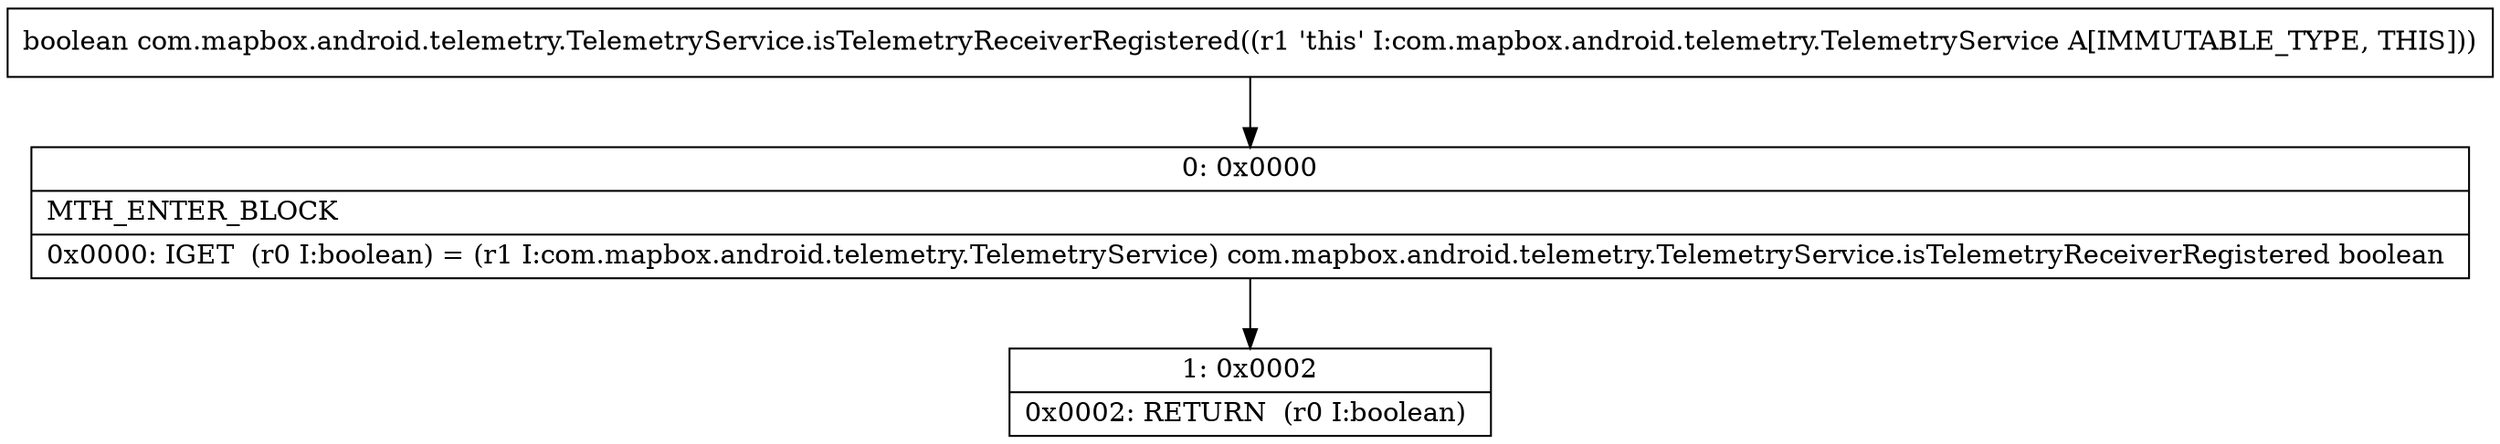 digraph "CFG forcom.mapbox.android.telemetry.TelemetryService.isTelemetryReceiverRegistered()Z" {
Node_0 [shape=record,label="{0\:\ 0x0000|MTH_ENTER_BLOCK\l|0x0000: IGET  (r0 I:boolean) = (r1 I:com.mapbox.android.telemetry.TelemetryService) com.mapbox.android.telemetry.TelemetryService.isTelemetryReceiverRegistered boolean \l}"];
Node_1 [shape=record,label="{1\:\ 0x0002|0x0002: RETURN  (r0 I:boolean) \l}"];
MethodNode[shape=record,label="{boolean com.mapbox.android.telemetry.TelemetryService.isTelemetryReceiverRegistered((r1 'this' I:com.mapbox.android.telemetry.TelemetryService A[IMMUTABLE_TYPE, THIS])) }"];
MethodNode -> Node_0;
Node_0 -> Node_1;
}

